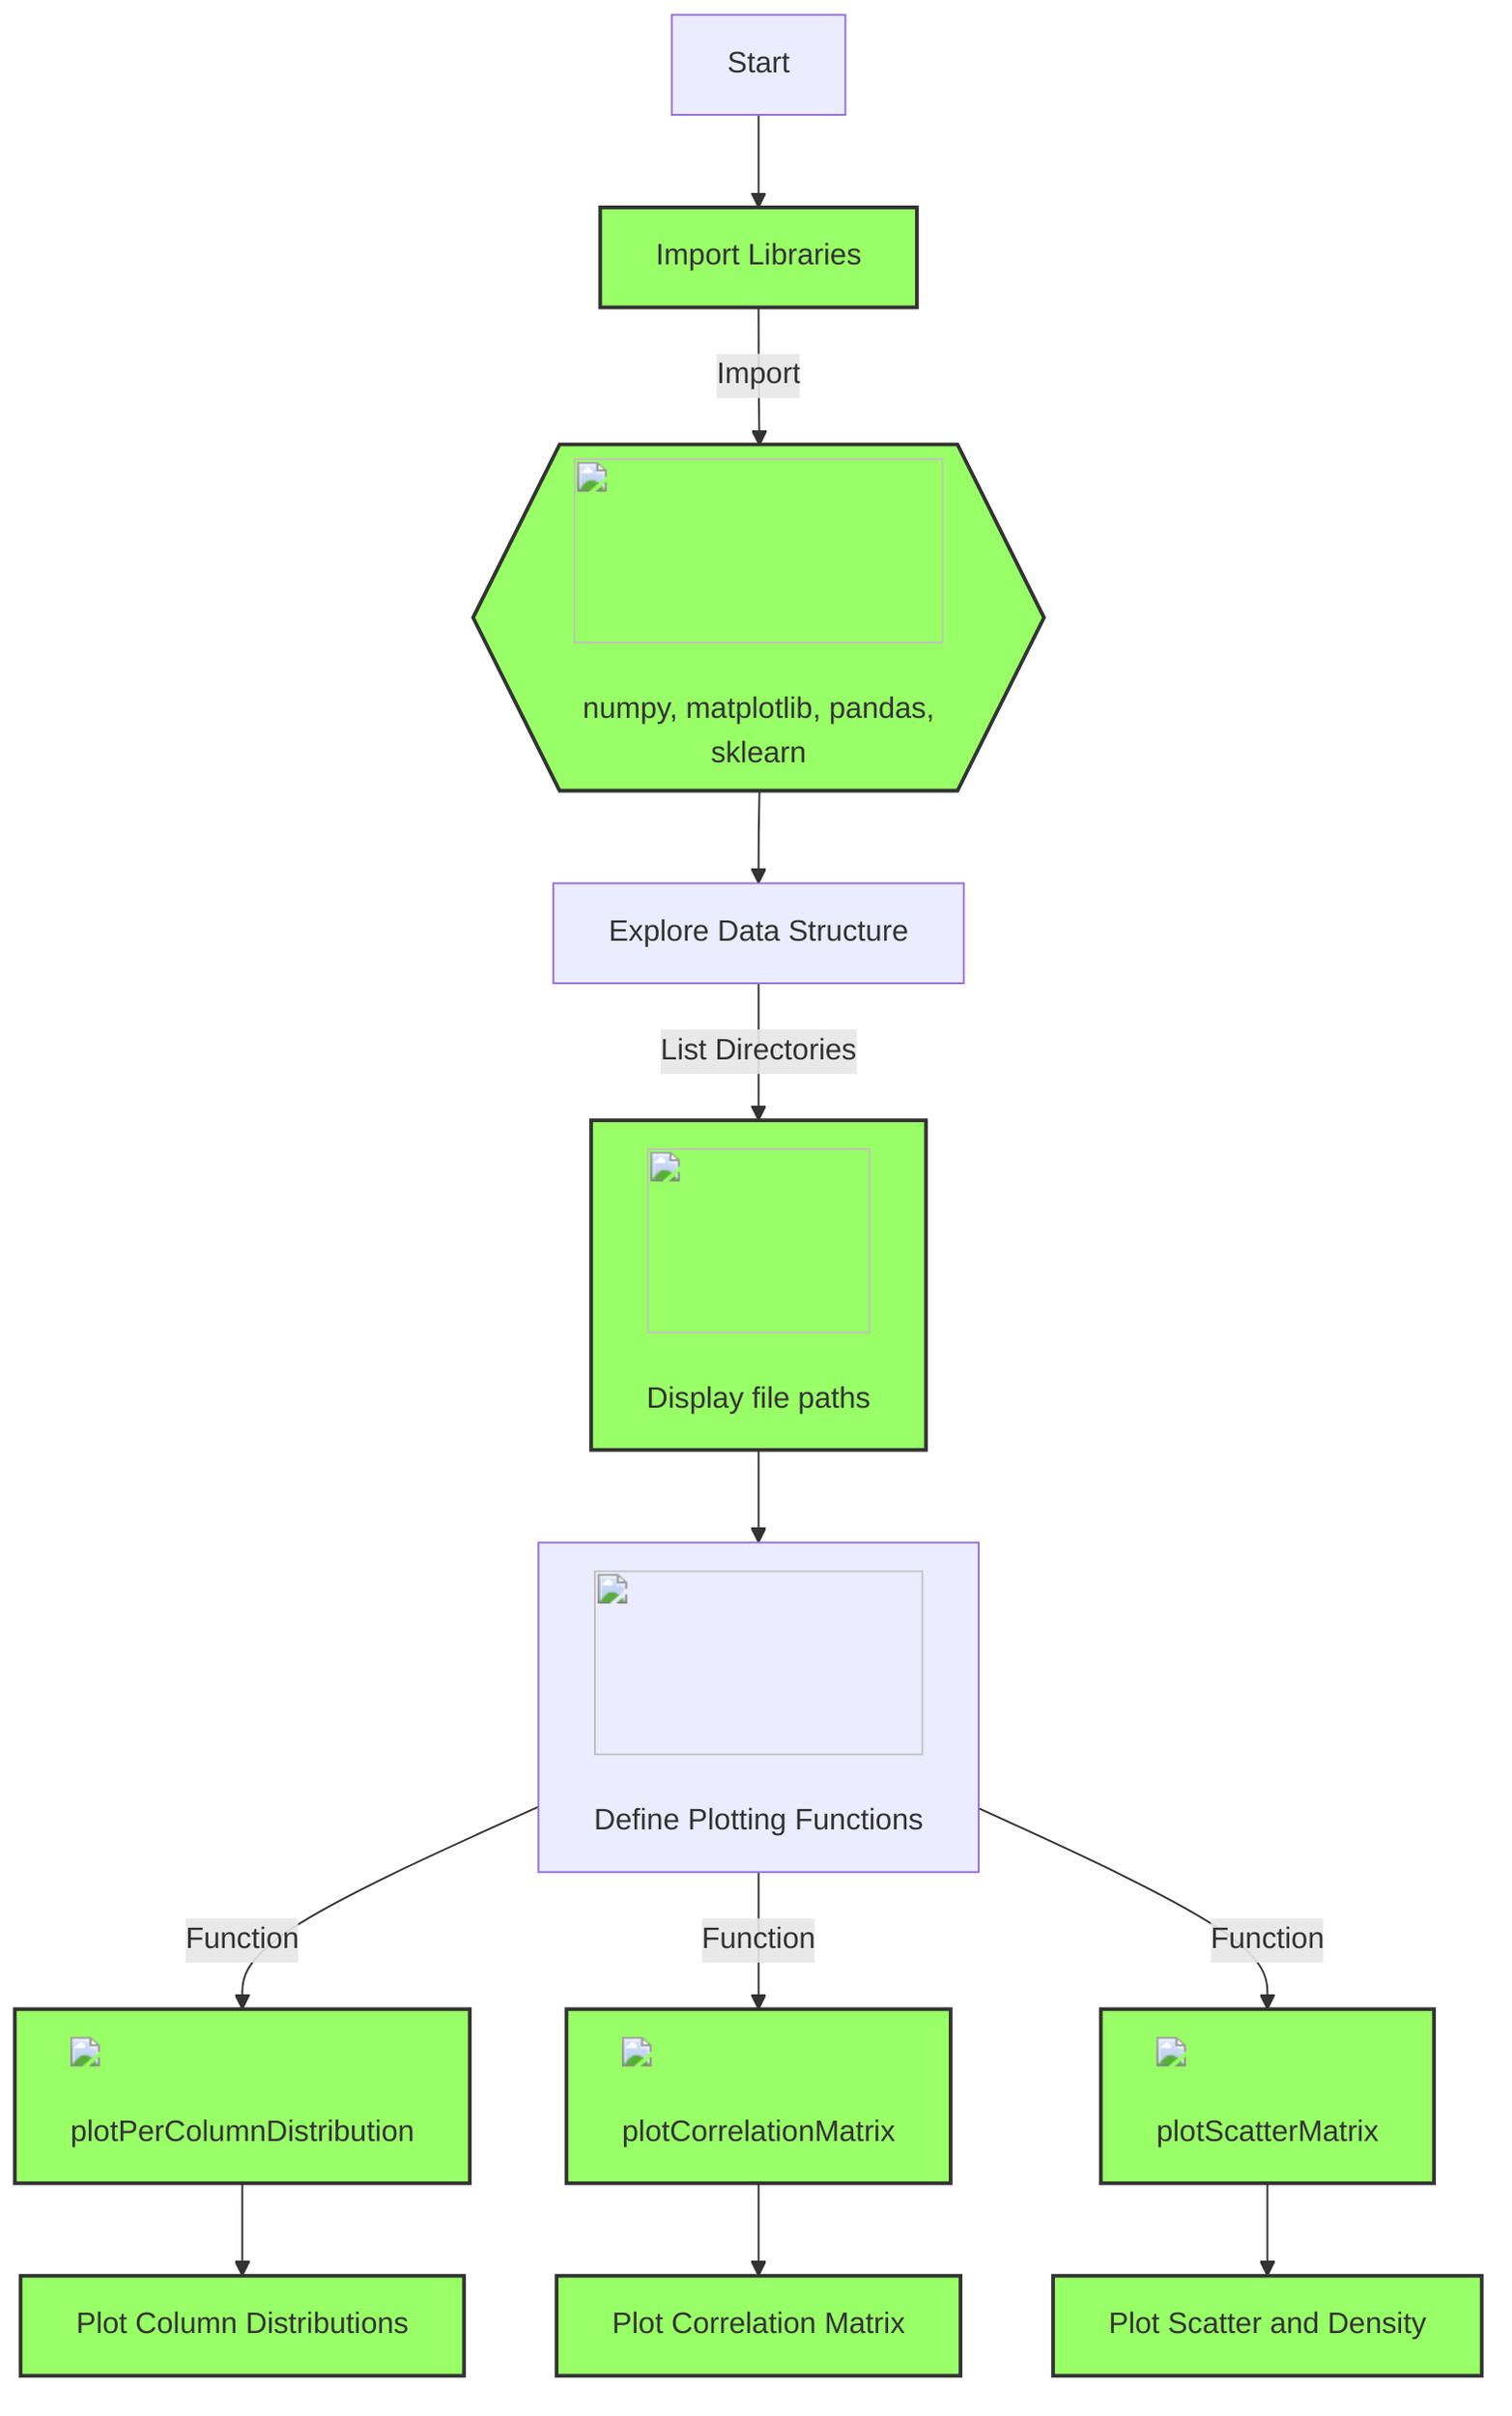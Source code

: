 flowchart TD
    %% Note: Start of the flowchart
    A["Start"] --> B["Import Libraries"]
    
    %% Libraries import node
    B --> |Import| C{{"<img src='icons/database.svg' width=100 height=100/> <br/> numpy, matplotlib, pandas, sklearn"}}
    
    %% Initial exploration node
    C --> D["Explore Data Structure"]
    D -->|List Directories| E["<img src='icons/table.svg' width=100 height=100/> <br/> Display file paths"]
    
    %% Functions for Plotting
    E --> F["<img src='icons/brain.svg' width=100 height=100/> <br/> Define Plotting Functions"]
    F --> |Function| F1["<img src='dummy_plots/hist_template.svg'/> <br/> plotPerColumnDistribution"]
    F --> |Function| F2["<img src='dummy_plots/boxplot_template.svg'/> <br/> plotCorrelationMatrix"]
    F --> |Function| F3["<img src='dummy_plots/scatter_plot_template.svg'/> <br/> plotScatterMatrix"]
    
    %% Plotting Data
    F1 --> G["Plot Column Distributions"]
    F2 --> H["Plot Correlation Matrix"]
    F3 --> I["Plot Scatter and Density"]
    
    classDef neural fill:#bbf,stroke:#f66,stroke-width:2px;
    classDef data fill:#bbf,stroke:#000,stroke-width:2px;
    classDef process fill:#9f6,stroke:#333,stroke-width:2px;
    
    class B,C,E,F1,F2,F3,G,H,I process;